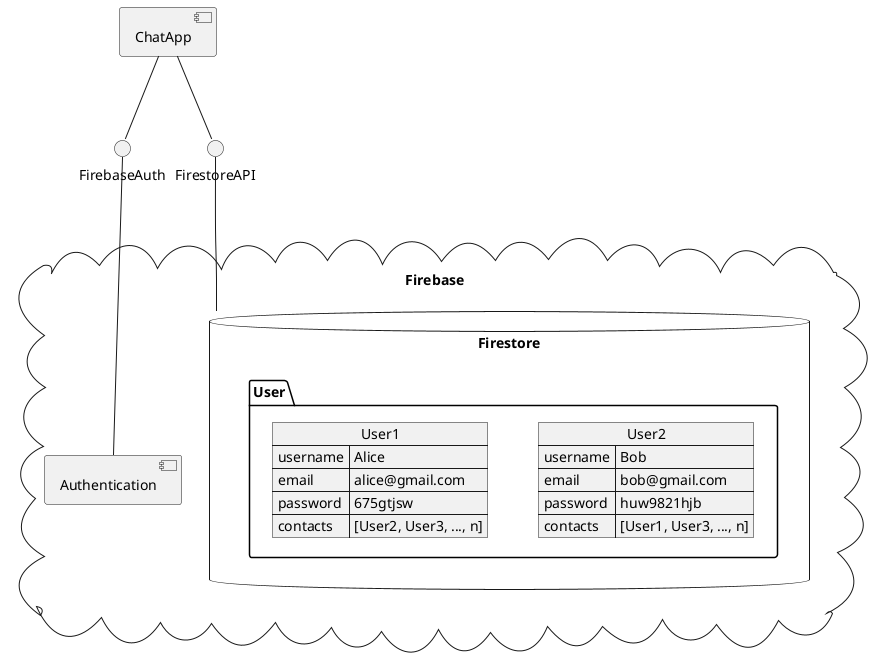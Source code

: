 @startuml
'https://plantuml.com/component-diagram

cloud "Firebase" {
component "Authentication" {
}

database "Firestore" as FS {
  folder "User" {
  json User2 {
    "username": "Bob",
    "email": "bob@gmail.com",
    "password": "huw9821hjb",
    "contacts": "[User1, User3, ..., n]"
  }
  json User1 {
    "username": "Alice",
    "email": "alice@gmail.com",
    "password": "675gtjsw",
    "contacts": "[User2, User3, ..., n]"
  }
}
}
}

interface "FirestoreAPI" as FireAPI
interface "FirebaseAuth" as FireAuth
component ChatApp as App

App -- FireAPI
App -- FireAuth
FireAuth - "Authentication"
FireAPI --- FS

@enduml